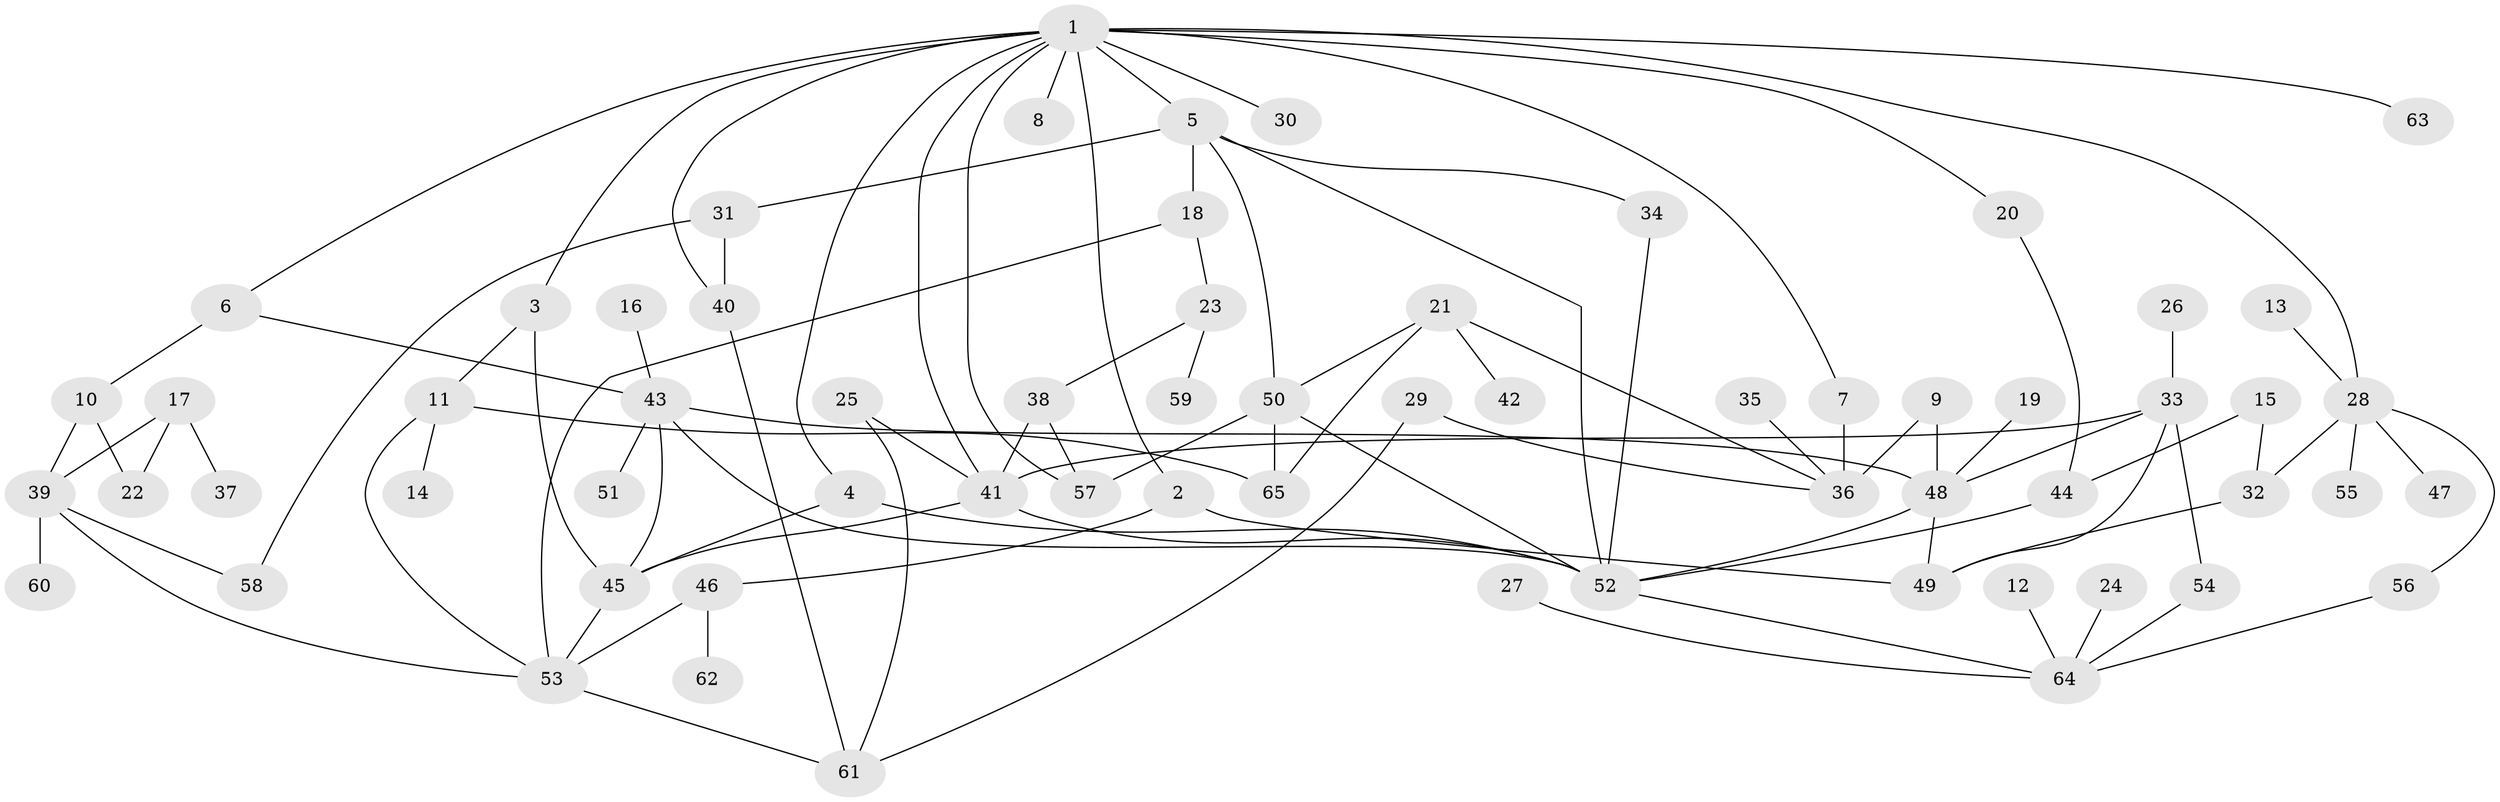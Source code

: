 // original degree distribution, {7: 0.031007751937984496, 9: 0.007751937984496124, 5: 0.06976744186046512, 4: 0.09302325581395349, 3: 0.23255813953488372, 6: 0.007751937984496124, 2: 0.26356589147286824, 1: 0.29457364341085274}
// Generated by graph-tools (version 1.1) at 2025/49/03/09/25 03:49:25]
// undirected, 65 vertices, 98 edges
graph export_dot {
graph [start="1"]
  node [color=gray90,style=filled];
  1;
  2;
  3;
  4;
  5;
  6;
  7;
  8;
  9;
  10;
  11;
  12;
  13;
  14;
  15;
  16;
  17;
  18;
  19;
  20;
  21;
  22;
  23;
  24;
  25;
  26;
  27;
  28;
  29;
  30;
  31;
  32;
  33;
  34;
  35;
  36;
  37;
  38;
  39;
  40;
  41;
  42;
  43;
  44;
  45;
  46;
  47;
  48;
  49;
  50;
  51;
  52;
  53;
  54;
  55;
  56;
  57;
  58;
  59;
  60;
  61;
  62;
  63;
  64;
  65;
  1 -- 2 [weight=1.0];
  1 -- 3 [weight=1.0];
  1 -- 4 [weight=1.0];
  1 -- 5 [weight=1.0];
  1 -- 6 [weight=1.0];
  1 -- 7 [weight=1.0];
  1 -- 8 [weight=1.0];
  1 -- 20 [weight=1.0];
  1 -- 28 [weight=1.0];
  1 -- 30 [weight=1.0];
  1 -- 40 [weight=1.0];
  1 -- 41 [weight=1.0];
  1 -- 57 [weight=1.0];
  1 -- 63 [weight=1.0];
  2 -- 46 [weight=1.0];
  2 -- 49 [weight=1.0];
  3 -- 11 [weight=1.0];
  3 -- 45 [weight=1.0];
  4 -- 45 [weight=1.0];
  4 -- 52 [weight=1.0];
  5 -- 18 [weight=1.0];
  5 -- 31 [weight=1.0];
  5 -- 34 [weight=1.0];
  5 -- 50 [weight=1.0];
  5 -- 52 [weight=1.0];
  6 -- 10 [weight=1.0];
  6 -- 43 [weight=1.0];
  7 -- 36 [weight=3.0];
  9 -- 36 [weight=1.0];
  9 -- 48 [weight=1.0];
  10 -- 22 [weight=1.0];
  10 -- 39 [weight=1.0];
  11 -- 14 [weight=1.0];
  11 -- 53 [weight=1.0];
  11 -- 65 [weight=1.0];
  12 -- 64 [weight=1.0];
  13 -- 28 [weight=1.0];
  15 -- 32 [weight=1.0];
  15 -- 44 [weight=1.0];
  16 -- 43 [weight=1.0];
  17 -- 22 [weight=1.0];
  17 -- 37 [weight=1.0];
  17 -- 39 [weight=1.0];
  18 -- 23 [weight=1.0];
  18 -- 53 [weight=1.0];
  19 -- 48 [weight=1.0];
  20 -- 44 [weight=1.0];
  21 -- 36 [weight=1.0];
  21 -- 42 [weight=1.0];
  21 -- 50 [weight=1.0];
  21 -- 65 [weight=1.0];
  23 -- 38 [weight=1.0];
  23 -- 59 [weight=1.0];
  24 -- 64 [weight=1.0];
  25 -- 41 [weight=1.0];
  25 -- 61 [weight=1.0];
  26 -- 33 [weight=1.0];
  27 -- 64 [weight=1.0];
  28 -- 32 [weight=1.0];
  28 -- 47 [weight=1.0];
  28 -- 55 [weight=1.0];
  28 -- 56 [weight=1.0];
  29 -- 36 [weight=1.0];
  29 -- 61 [weight=1.0];
  31 -- 40 [weight=1.0];
  31 -- 58 [weight=1.0];
  32 -- 49 [weight=1.0];
  33 -- 41 [weight=1.0];
  33 -- 48 [weight=1.0];
  33 -- 49 [weight=1.0];
  33 -- 54 [weight=1.0];
  34 -- 52 [weight=1.0];
  35 -- 36 [weight=1.0];
  38 -- 41 [weight=1.0];
  38 -- 57 [weight=2.0];
  39 -- 53 [weight=1.0];
  39 -- 58 [weight=1.0];
  39 -- 60 [weight=1.0];
  40 -- 61 [weight=1.0];
  41 -- 45 [weight=1.0];
  41 -- 52 [weight=1.0];
  43 -- 45 [weight=1.0];
  43 -- 48 [weight=1.0];
  43 -- 51 [weight=1.0];
  43 -- 52 [weight=1.0];
  44 -- 52 [weight=1.0];
  45 -- 53 [weight=1.0];
  46 -- 53 [weight=1.0];
  46 -- 62 [weight=1.0];
  48 -- 49 [weight=1.0];
  48 -- 52 [weight=1.0];
  50 -- 52 [weight=1.0];
  50 -- 57 [weight=1.0];
  50 -- 65 [weight=1.0];
  52 -- 64 [weight=1.0];
  53 -- 61 [weight=1.0];
  54 -- 64 [weight=1.0];
  56 -- 64 [weight=1.0];
}
